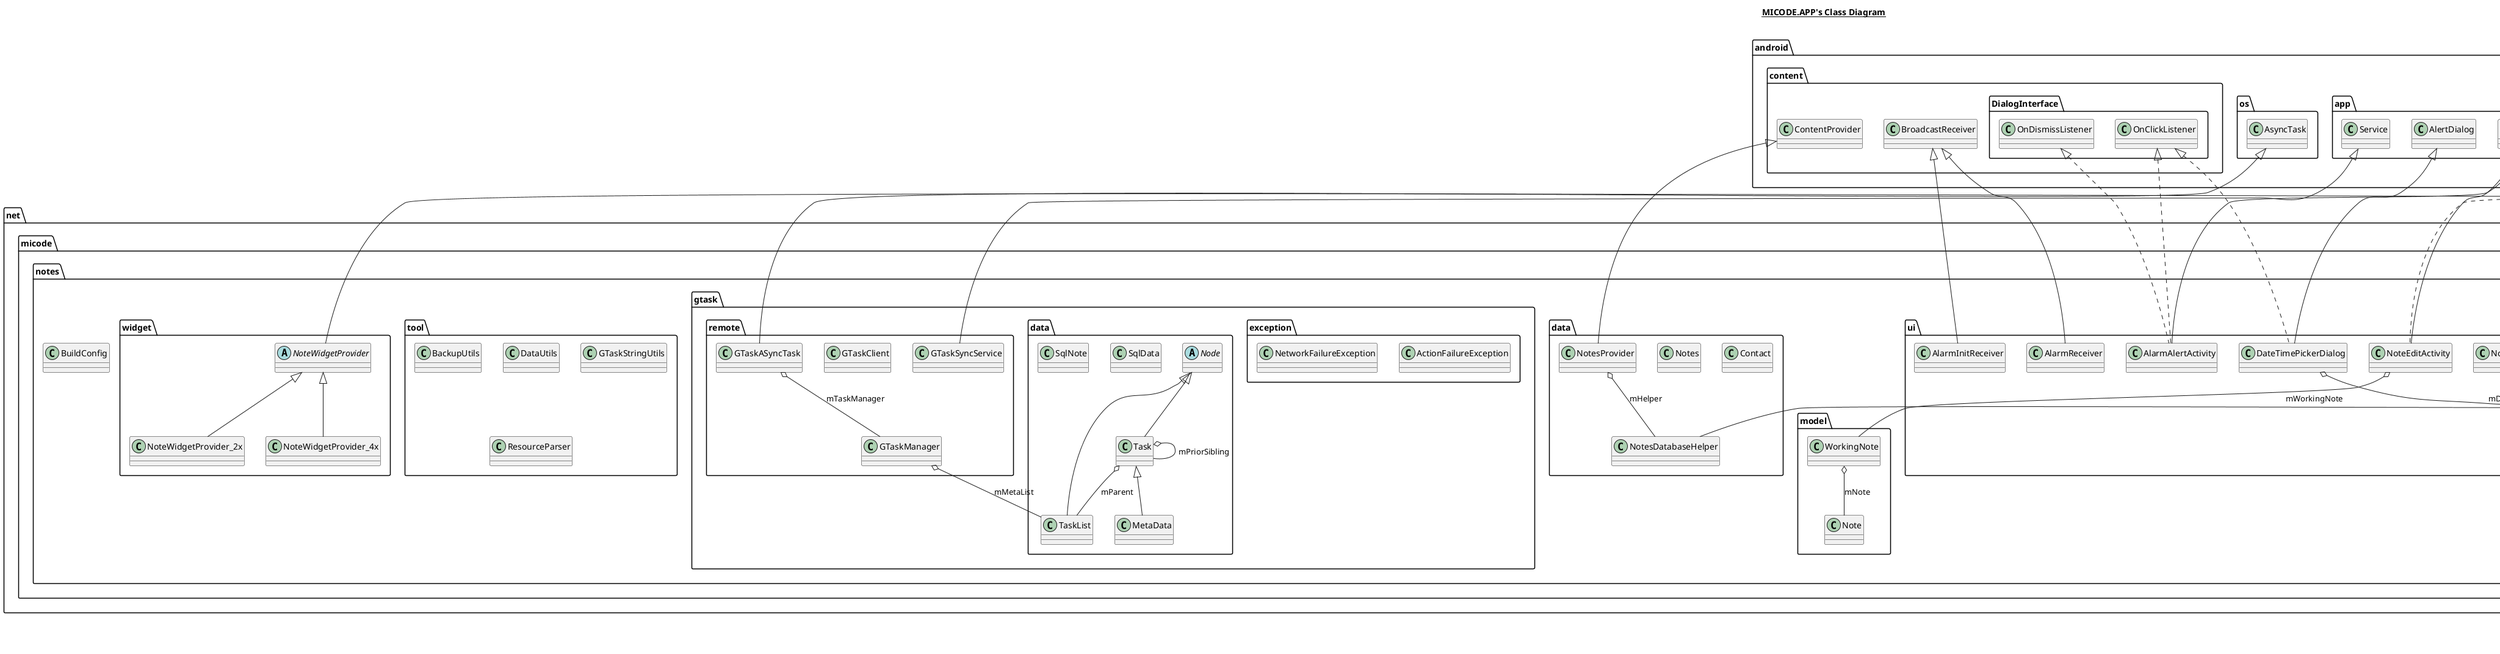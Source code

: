 @startuml

title __MICODE.APP's Class Diagram__\n

  namespace net.micode.notes {
    class net.micode.notes.BuildConfig {
    }
  }
  

  namespace net.micode.notes {
    namespace data {
      class net.micode.notes.data.Contact {
      }
    }
  }
  

  namespace net.micode.notes {
    namespace data {
      class net.micode.notes.data.Notes {
      }
    }
  }
  

  namespace net.micode.notes {
    namespace data {
      class net.micode.notes.data.NotesDatabaseHelper {
      }
    }
  }
  

  namespace net.micode.notes {
    namespace data {
      class net.micode.notes.data.NotesProvider {
      }
    }
  }
  

  namespace net.micode.notes {
    namespace gtask.data {
      class net.micode.notes.gtask.data.MetaData {
      }
    }
  }
  

  namespace net.micode.notes {
    namespace gtask.data {
      abstract class net.micode.notes.gtask.data.Node {
      }
    }
  }
  

  namespace net.micode.notes {
    namespace gtask.data {
      class net.micode.notes.gtask.data.SqlData {
      }
    }
  }
  

  namespace net.micode.notes {
    namespace gtask.data {
      class net.micode.notes.gtask.data.SqlNote {
      }
    }
  }
  

  namespace net.micode.notes {
    namespace gtask.data {
      class net.micode.notes.gtask.data.Task {
      }
    }
  }
  

  namespace net.micode.notes {
    namespace gtask.data {
      class net.micode.notes.gtask.data.TaskList {
      }
    }
  }
  

  namespace net.micode.notes {
    namespace gtask.exception {
      class net.micode.notes.gtask.exception.ActionFailureException {
      }
    }
  }
  

  namespace net.micode.notes {
    namespace gtask.exception {
      class net.micode.notes.gtask.exception.NetworkFailureException {
      }
    }
  }
  

  namespace net.micode.notes {
    namespace gtask.remote {
      class net.micode.notes.gtask.remote.GTaskASyncTask {
      }
    }
  }
  

  namespace net.micode.notes {
    namespace gtask.remote {
      class net.micode.notes.gtask.remote.GTaskClient {
      }
    }
  }
  

  namespace net.micode.notes {
    namespace gtask.remote {
      class net.micode.notes.gtask.remote.GTaskManager {
      }
    }
  }
  

  namespace net.micode.notes {
    namespace gtask.remote {
      class net.micode.notes.gtask.remote.GTaskSyncService {
      }
    }
  }
  

  namespace net.micode.notes {
    namespace model {
      class net.micode.notes.model.Note {
      }
    }
  }
  

  namespace net.micode.notes {
    namespace model {
      class net.micode.notes.model.WorkingNote {
      }
    }
  }
  

  namespace net.micode.notes {
    namespace tool {
      class net.micode.notes.tool.BackupUtils {
      }
    }
  }
  

  namespace net.micode.notes {
    namespace tool {
      class net.micode.notes.tool.DataUtils {
      }
    }
  }
  

  namespace net.micode.notes {
    namespace tool {
      class net.micode.notes.tool.GTaskStringUtils {
      }
    }
  }
  

  namespace net.micode.notes {
    namespace tool {
      class net.micode.notes.tool.ResourceParser {
      }
    }
  }
  

  namespace net.micode.notes {
    namespace ui {
      class net.micode.notes.ui.AlarmAlertActivity {
      }
    }
  }
  

  namespace net.micode.notes {
    namespace ui {
      class net.micode.notes.ui.AlarmInitReceiver {
      }
    }
  }
  

  namespace net.micode.notes {
    namespace ui {
      class net.micode.notes.ui.AlarmReceiver {
      }
    }
  }
  

  namespace net.micode.notes {
    namespace ui {
      class net.micode.notes.ui.DateTimePicker {
      }
    }
  }
  

  namespace net.micode.notes {
    namespace ui {
      class net.micode.notes.ui.DateTimePickerDialog {
      }
    }
  }
  

  namespace net.micode.notes {
    namespace ui {
      class net.micode.notes.ui.DropdownMenu {
      }
    }
  }
  

  namespace net.micode.notes {
    namespace ui {
      class net.micode.notes.ui.FoldersListAdapter {
      }
    }
  }
  

  namespace net.micode.notes {
    namespace ui {
      class net.micode.notes.ui.NoteEditActivity {
      }
    }
  }
  

  namespace net.micode.notes {
    namespace ui {
      class net.micode.notes.ui.NoteEditText {
      }
    }
  }
  

  namespace net.micode.notes {
    namespace ui {
      class net.micode.notes.ui.NoteItemData {
      }
    }
  }
  

  namespace net.micode.notes {
    namespace ui {
      class net.micode.notes.ui.NotesListActivity {
      }
    }
  }
  

  namespace net.micode.notes {
    namespace ui {
      class net.micode.notes.ui.NotesListAdapter {
      }
    }
  }
  

  namespace net.micode.notes {
    namespace ui {
      class net.micode.notes.ui.NotesListItem {
      }
    }
  }
  

  namespace net.micode.notes {
    namespace ui {
      class net.micode.notes.ui.NotesPreferenceActivity {
      }
    }
  }
  

  namespace net.micode.notes {
    namespace widget {
      abstract class net.micode.notes.widget.NoteWidgetProvider {
      }
    }
  }
  

  namespace net.micode.notes {
    namespace widget {
      class net.micode.notes.widget.NoteWidgetProvider_2x {
      }
    }
  }
  

  namespace net.micode.notes {
    namespace widget {
      class net.micode.notes.widget.NoteWidgetProvider_4x {
      }
    }
  }
  

  net.micode.notes.data.NotesDatabaseHelper -up-|> android.database.sqlite.SQLiteOpenHelper
  net.micode.notes.data.NotesProvider -up-|> android.content.ContentProvider
  net.micode.notes.data.NotesProvider o-- net.micode.notes.data.NotesDatabaseHelper : mHelper
  net.micode.notes.gtask.data.MetaData -up-|> net.micode.notes.gtask.data.Task
  net.micode.notes.gtask.data.Task -up-|> net.micode.notes.gtask.data.Node
  net.micode.notes.gtask.data.Task o-- net.micode.notes.gtask.data.TaskList : mParent
  net.micode.notes.gtask.data.Task o-- net.micode.notes.gtask.data.Task : mPriorSibling
  net.micode.notes.gtask.data.TaskList -up-|> net.micode.notes.gtask.data.Node
  net.micode.notes.gtask.remote.GTaskASyncTask -up-|> android.os.AsyncTask
  net.micode.notes.gtask.remote.GTaskASyncTask o-- net.micode.notes.gtask.remote.GTaskASyncTask.OnCompleteListener : mOnCompleteListener
  net.micode.notes.gtask.remote.GTaskASyncTask o-- net.micode.notes.gtask.remote.GTaskManager : mTaskManager
  net.micode.notes.gtask.remote.GTaskManager o-- net.micode.notes.gtask.data.TaskList : mMetaList
  net.micode.notes.gtask.remote.GTaskSyncService -up-|> android.app.Service
  net.micode.notes.model.Note o-- net.micode.notes.model.Note.NoteData : mNoteData
  net.micode.notes.model.WorkingNote o-- net.micode.notes.model.Note : mNote
  net.micode.notes.model.WorkingNote o-- net.micode.notes.model.WorkingNote.NoteSettingChangedListener : mNoteSettingStatusListener
  net.micode.notes.tool.BackupUtils o-- net.micode.notes.tool.BackupUtils.TextExport : mTextExport
  net.micode.notes.ui.AlarmAlertActivity .up.|> android.content.DialogInterface.OnClickListener
  net.micode.notes.ui.AlarmAlertActivity .up.|> android.content.DialogInterface.OnDismissListener
  net.micode.notes.ui.AlarmAlertActivity -up-|> android.app.Activity
  net.micode.notes.ui.AlarmInitReceiver -up-|> android.content.BroadcastReceiver
  net.micode.notes.ui.AlarmReceiver -up-|> android.content.BroadcastReceiver
  net.micode.notes.ui.DateTimePicker -up-|> android.widget.FrameLayout
  net.micode.notes.ui.DateTimePicker o-- net.micode.notes.ui.DateTimePicker.OnDateTimeChangedListener : mOnDateTimeChangedListener
  net.micode.notes.ui.DateTimePickerDialog .up.|> android.content.DialogInterface.OnClickListener
  net.micode.notes.ui.DateTimePickerDialog -up-|> android.app.AlertDialog
  net.micode.notes.ui.DateTimePickerDialog o-- net.micode.notes.ui.DateTimePicker : mDateTimePicker
  net.micode.notes.ui.DateTimePickerDialog o-- net.micode.notes.ui.DateTimePickerDialog.OnDateTimeSetListener : mOnDateTimeSetListener
  net.micode.notes.ui.FoldersListAdapter -up-|> android.widget.CursorAdapter
  net.micode.notes.ui.NoteEditActivity .up.|> android.view.View.OnClickListener
  net.micode.notes.ui.NoteEditActivity .up.|> net.micode.notes.model.WorkingNote.NoteSettingChangedListener
  net.micode.notes.ui.NoteEditActivity .up.|> net.micode.notes.ui.NoteEditText.OnTextViewChangeListener
  net.micode.notes.ui.NoteEditActivity -up-|> android.app.Activity
  net.micode.notes.ui.NoteEditActivity o-- net.micode.notes.ui.NoteEditActivity.HeadViewHolder : mNoteHeaderHolder
  net.micode.notes.ui.NoteEditActivity o-- net.micode.notes.model.WorkingNote : mWorkingNote
  net.micode.notes.ui.NoteEditText -up-|> android.widget.EditText
  net.micode.notes.ui.NoteEditText o-- net.micode.notes.ui.NoteEditText.OnTextViewChangeListener : mOnTextViewChangeListener
  net.micode.notes.ui.NotesListActivity .up.|> android.view.View.OnClickListener
  net.micode.notes.ui.NotesListActivity .up.|> android.widget.AdapterView.OnItemLongClickListener
  net.micode.notes.ui.NotesListActivity -up-|> android.app.Activity
  net.micode.notes.ui.NotesListActivity o-- net.micode.notes.ui.NotesListActivity.BackgroundQueryHandler : mBackgroundQueryHandler
  net.micode.notes.ui.NotesListActivity o-- net.micode.notes.ui.NoteItemData : mFocusNoteDataItem
  net.micode.notes.ui.NotesListActivity o-- net.micode.notes.ui.NotesListActivity.ModeCallback : mModeCallBack
  net.micode.notes.ui.NotesListActivity o-- net.micode.notes.ui.NotesListAdapter : mNotesListAdapter
  net.micode.notes.ui.NotesListActivity o-- net.micode.notes.ui.NotesListActivity.ListEditState : mState
  net.micode.notes.ui.NotesListAdapter -up-|> android.widget.CursorAdapter
  net.micode.notes.ui.NotesListItem -up-|> android.widget.LinearLayout
  net.micode.notes.ui.NotesListItem o-- net.micode.notes.ui.NoteItemData : mItemData
  net.micode.notes.ui.NotesPreferenceActivity -up-|> android.preference.PreferenceActivity
  net.micode.notes.ui.NotesPreferenceActivity o-- net.micode.notes.ui.NotesPreferenceActivity.GTaskReceiver : mReceiver
  net.micode.notes.widget.NoteWidgetProvider -up-|> android.appwidget.AppWidgetProvider
  net.micode.notes.widget.NoteWidgetProvider_2x -up-|> net.micode.notes.widget.NoteWidgetProvider
  net.micode.notes.widget.NoteWidgetProvider_4x -up-|> net.micode.notes.widget.NoteWidgetProvider


right footer


PlantUML diagram generated by SketchIt! (https://bitbucket.org/pmesmeur/sketch.it)
For more information about this tool, please contact philippe.mesmeur@gmail.com
endfooter

@enduml
